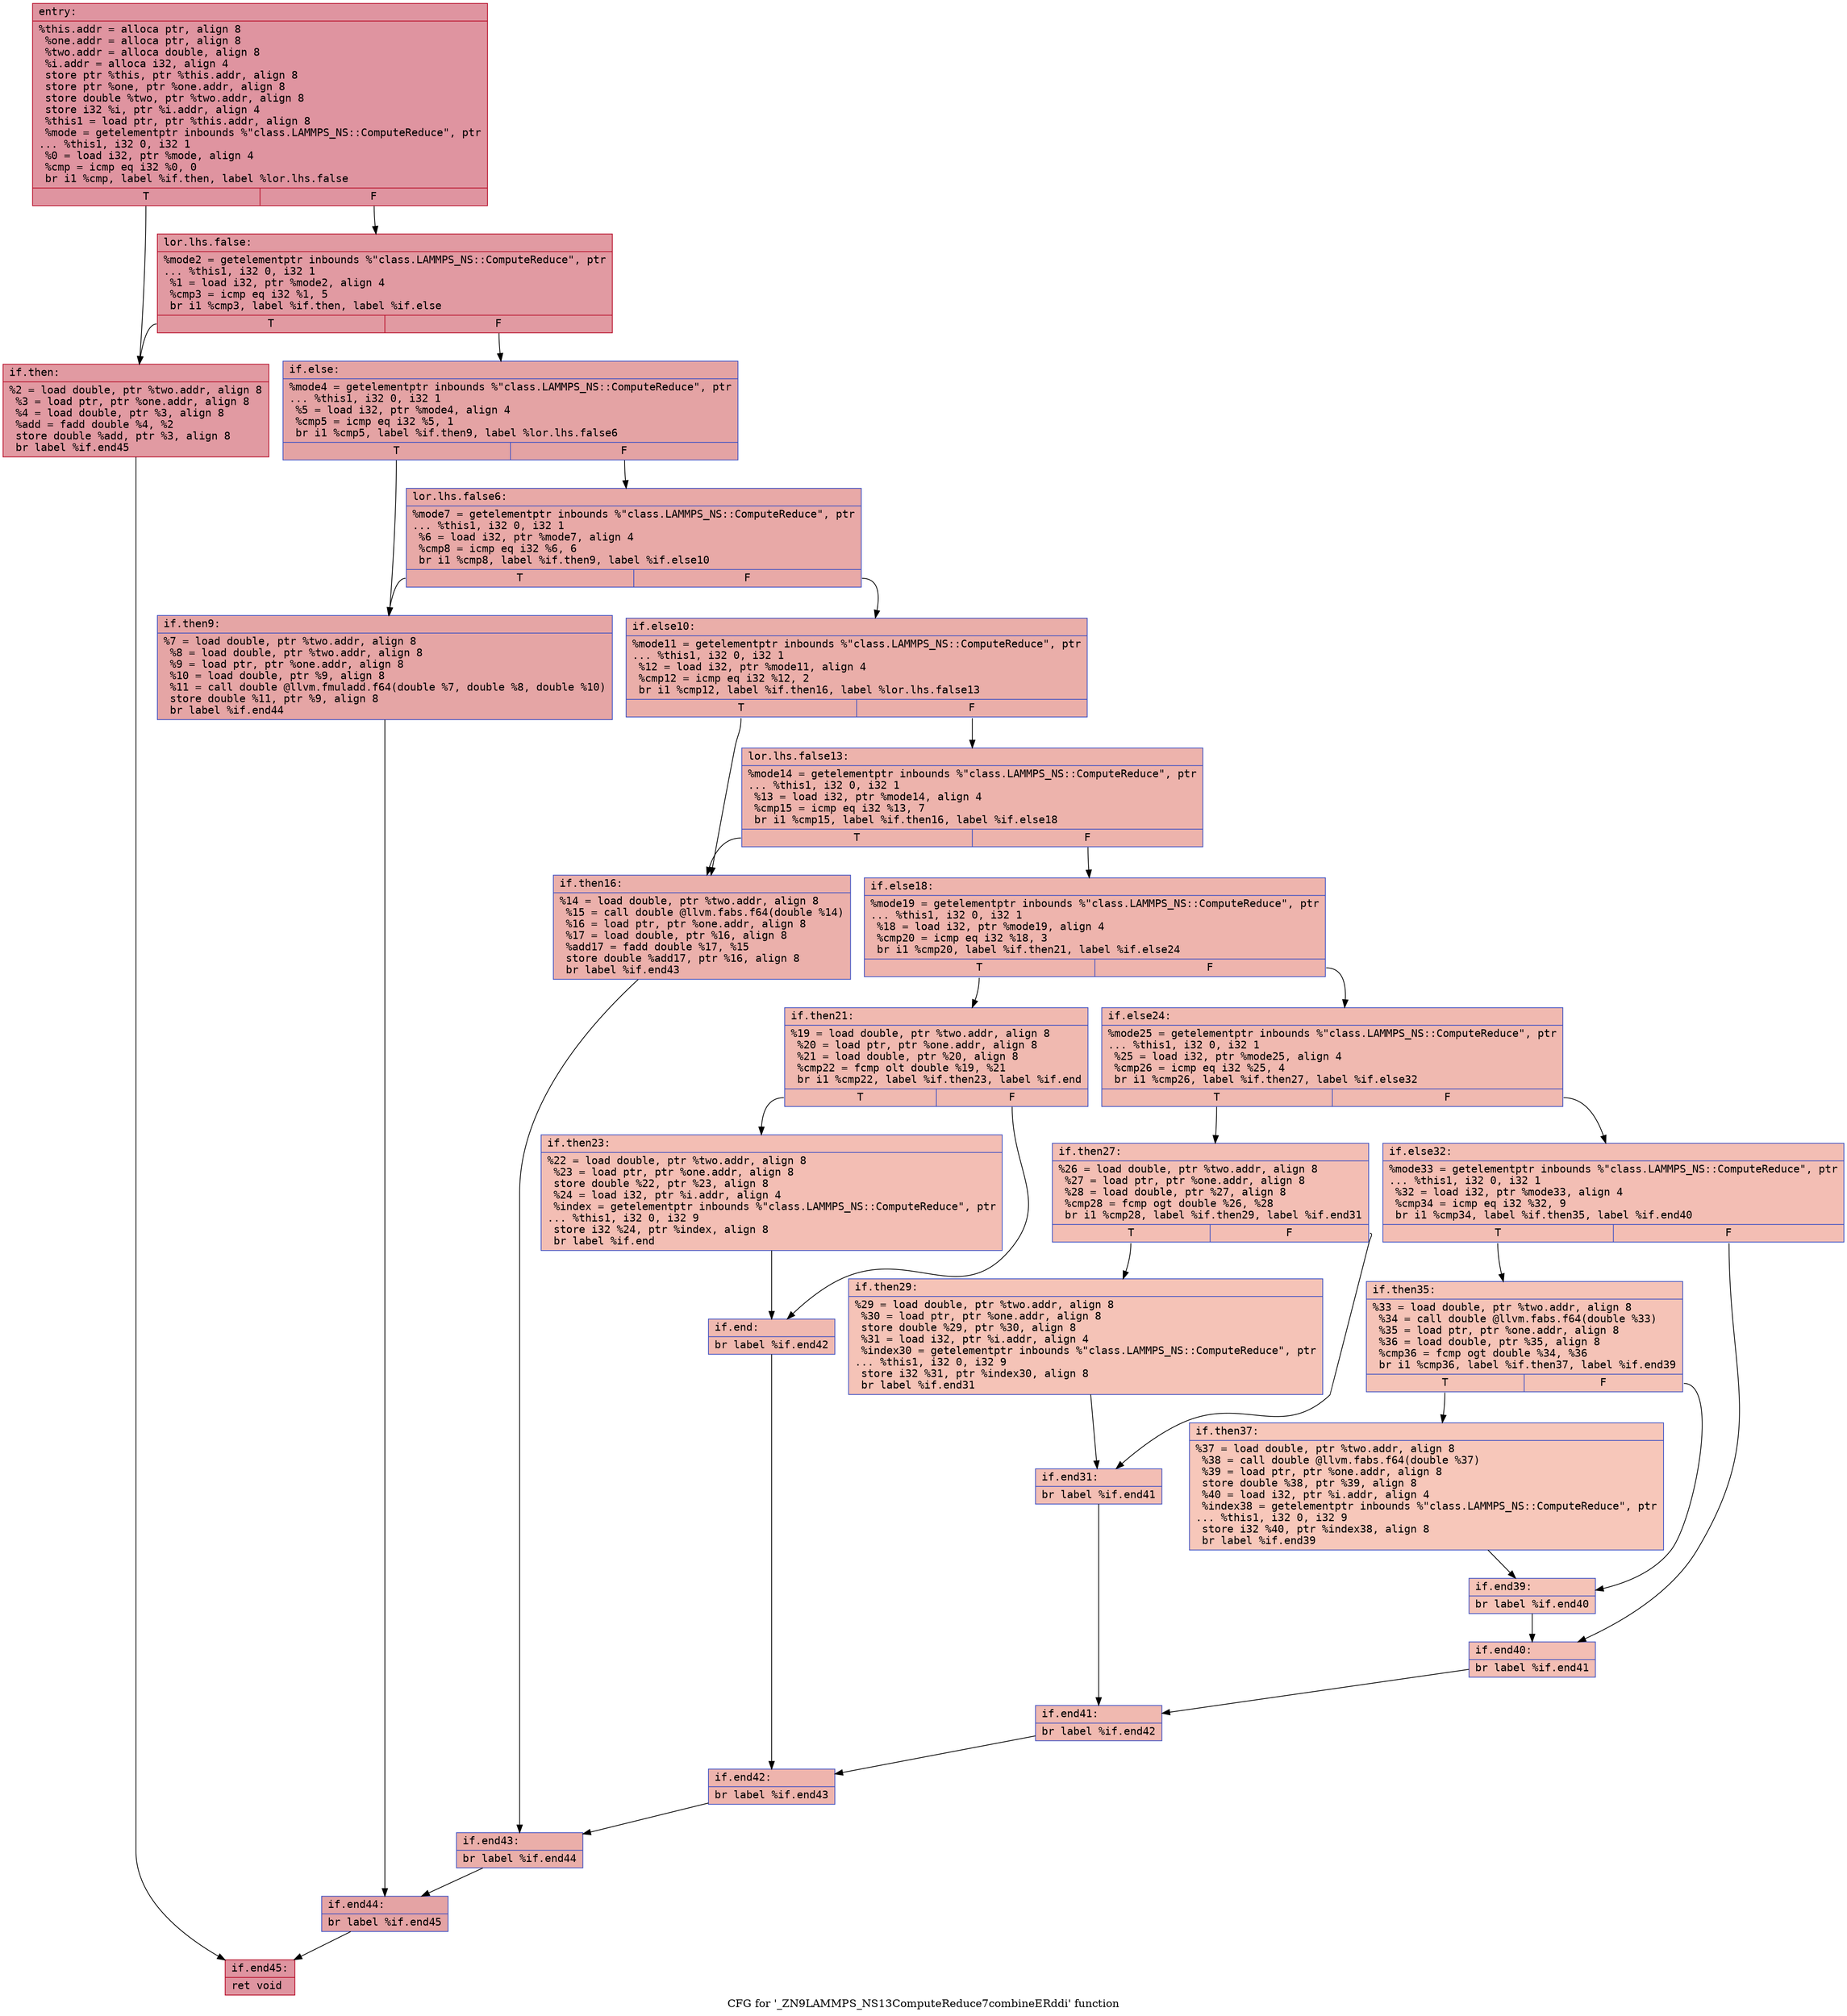 digraph "CFG for '_ZN9LAMMPS_NS13ComputeReduce7combineERddi' function" {
	label="CFG for '_ZN9LAMMPS_NS13ComputeReduce7combineERddi' function";

	Node0x559140304870 [shape=record,color="#b70d28ff", style=filled, fillcolor="#b70d2870" fontname="Courier",label="{entry:\l|  %this.addr = alloca ptr, align 8\l  %one.addr = alloca ptr, align 8\l  %two.addr = alloca double, align 8\l  %i.addr = alloca i32, align 4\l  store ptr %this, ptr %this.addr, align 8\l  store ptr %one, ptr %one.addr, align 8\l  store double %two, ptr %two.addr, align 8\l  store i32 %i, ptr %i.addr, align 4\l  %this1 = load ptr, ptr %this.addr, align 8\l  %mode = getelementptr inbounds %\"class.LAMMPS_NS::ComputeReduce\", ptr\l... %this1, i32 0, i32 1\l  %0 = load i32, ptr %mode, align 4\l  %cmp = icmp eq i32 %0, 0\l  br i1 %cmp, label %if.then, label %lor.lhs.false\l|{<s0>T|<s1>F}}"];
	Node0x559140304870:s0 -> Node0x559140304ff0[tooltip="entry -> if.then\nProbability 37.50%" ];
	Node0x559140304870:s1 -> Node0x559140305200[tooltip="entry -> lor.lhs.false\nProbability 62.50%" ];
	Node0x559140305200 [shape=record,color="#b70d28ff", style=filled, fillcolor="#bb1b2c70" fontname="Courier",label="{lor.lhs.false:\l|  %mode2 = getelementptr inbounds %\"class.LAMMPS_NS::ComputeReduce\", ptr\l... %this1, i32 0, i32 1\l  %1 = load i32, ptr %mode2, align 4\l  %cmp3 = icmp eq i32 %1, 5\l  br i1 %cmp3, label %if.then, label %if.else\l|{<s0>T|<s1>F}}"];
	Node0x559140305200:s0 -> Node0x559140304ff0[tooltip="lor.lhs.false -> if.then\nProbability 50.00%" ];
	Node0x559140305200:s1 -> Node0x559140305540[tooltip="lor.lhs.false -> if.else\nProbability 50.00%" ];
	Node0x559140304ff0 [shape=record,color="#b70d28ff", style=filled, fillcolor="#bb1b2c70" fontname="Courier",label="{if.then:\l|  %2 = load double, ptr %two.addr, align 8\l  %3 = load ptr, ptr %one.addr, align 8\l  %4 = load double, ptr %3, align 8\l  %add = fadd double %4, %2\l  store double %add, ptr %3, align 8\l  br label %if.end45\l}"];
	Node0x559140304ff0 -> Node0x559140305930[tooltip="if.then -> if.end45\nProbability 100.00%" ];
	Node0x559140305540 [shape=record,color="#3d50c3ff", style=filled, fillcolor="#c32e3170" fontname="Courier",label="{if.else:\l|  %mode4 = getelementptr inbounds %\"class.LAMMPS_NS::ComputeReduce\", ptr\l... %this1, i32 0, i32 1\l  %5 = load i32, ptr %mode4, align 4\l  %cmp5 = icmp eq i32 %5, 1\l  br i1 %cmp5, label %if.then9, label %lor.lhs.false6\l|{<s0>T|<s1>F}}"];
	Node0x559140305540:s0 -> Node0x5591403194f0[tooltip="if.else -> if.then9\nProbability 50.00%" ];
	Node0x559140305540:s1 -> Node0x559140319570[tooltip="if.else -> lor.lhs.false6\nProbability 50.00%" ];
	Node0x559140319570 [shape=record,color="#3d50c3ff", style=filled, fillcolor="#ca3b3770" fontname="Courier",label="{lor.lhs.false6:\l|  %mode7 = getelementptr inbounds %\"class.LAMMPS_NS::ComputeReduce\", ptr\l... %this1, i32 0, i32 1\l  %6 = load i32, ptr %mode7, align 4\l  %cmp8 = icmp eq i32 %6, 6\l  br i1 %cmp8, label %if.then9, label %if.else10\l|{<s0>T|<s1>F}}"];
	Node0x559140319570:s0 -> Node0x5591403194f0[tooltip="lor.lhs.false6 -> if.then9\nProbability 50.00%" ];
	Node0x559140319570:s1 -> Node0x559140305060[tooltip="lor.lhs.false6 -> if.else10\nProbability 50.00%" ];
	Node0x5591403194f0 [shape=record,color="#3d50c3ff", style=filled, fillcolor="#c5333470" fontname="Courier",label="{if.then9:\l|  %7 = load double, ptr %two.addr, align 8\l  %8 = load double, ptr %two.addr, align 8\l  %9 = load ptr, ptr %one.addr, align 8\l  %10 = load double, ptr %9, align 8\l  %11 = call double @llvm.fmuladd.f64(double %7, double %8, double %10)\l  store double %11, ptr %9, align 8\l  br label %if.end44\l}"];
	Node0x5591403194f0 -> Node0x559140319f70[tooltip="if.then9 -> if.end44\nProbability 100.00%" ];
	Node0x559140305060 [shape=record,color="#3d50c3ff", style=filled, fillcolor="#d0473d70" fontname="Courier",label="{if.else10:\l|  %mode11 = getelementptr inbounds %\"class.LAMMPS_NS::ComputeReduce\", ptr\l... %this1, i32 0, i32 1\l  %12 = load i32, ptr %mode11, align 4\l  %cmp12 = icmp eq i32 %12, 2\l  br i1 %cmp12, label %if.then16, label %lor.lhs.false13\l|{<s0>T|<s1>F}}"];
	Node0x559140305060:s0 -> Node0x55914031a220[tooltip="if.else10 -> if.then16\nProbability 50.00%" ];
	Node0x559140305060:s1 -> Node0x55914031a270[tooltip="if.else10 -> lor.lhs.false13\nProbability 50.00%" ];
	Node0x55914031a270 [shape=record,color="#3d50c3ff", style=filled, fillcolor="#d6524470" fontname="Courier",label="{lor.lhs.false13:\l|  %mode14 = getelementptr inbounds %\"class.LAMMPS_NS::ComputeReduce\", ptr\l... %this1, i32 0, i32 1\l  %13 = load i32, ptr %mode14, align 4\l  %cmp15 = icmp eq i32 %13, 7\l  br i1 %cmp15, label %if.then16, label %if.else18\l|{<s0>T|<s1>F}}"];
	Node0x55914031a270:s0 -> Node0x55914031a220[tooltip="lor.lhs.false13 -> if.then16\nProbability 50.00%" ];
	Node0x55914031a270:s1 -> Node0x55914031a5e0[tooltip="lor.lhs.false13 -> if.else18\nProbability 50.00%" ];
	Node0x55914031a220 [shape=record,color="#3d50c3ff", style=filled, fillcolor="#d24b4070" fontname="Courier",label="{if.then16:\l|  %14 = load double, ptr %two.addr, align 8\l  %15 = call double @llvm.fabs.f64(double %14)\l  %16 = load ptr, ptr %one.addr, align 8\l  %17 = load double, ptr %16, align 8\l  %add17 = fadd double %17, %15\l  store double %add17, ptr %16, align 8\l  br label %if.end43\l}"];
	Node0x55914031a220 -> Node0x55914031aaa0[tooltip="if.then16 -> if.end43\nProbability 100.00%" ];
	Node0x55914031a5e0 [shape=record,color="#3d50c3ff", style=filled, fillcolor="#d8564670" fontname="Courier",label="{if.else18:\l|  %mode19 = getelementptr inbounds %\"class.LAMMPS_NS::ComputeReduce\", ptr\l... %this1, i32 0, i32 1\l  %18 = load i32, ptr %mode19, align 4\l  %cmp20 = icmp eq i32 %18, 3\l  br i1 %cmp20, label %if.then21, label %if.else24\l|{<s0>T|<s1>F}}"];
	Node0x55914031a5e0:s0 -> Node0x55914031ada0[tooltip="if.else18 -> if.then21\nProbability 50.00%" ];
	Node0x55914031a5e0:s1 -> Node0x55914031ae20[tooltip="if.else18 -> if.else24\nProbability 50.00%" ];
	Node0x55914031ada0 [shape=record,color="#3d50c3ff", style=filled, fillcolor="#de614d70" fontname="Courier",label="{if.then21:\l|  %19 = load double, ptr %two.addr, align 8\l  %20 = load ptr, ptr %one.addr, align 8\l  %21 = load double, ptr %20, align 8\l  %cmp22 = fcmp olt double %19, %21\l  br i1 %cmp22, label %if.then23, label %if.end\l|{<s0>T|<s1>F}}"];
	Node0x55914031ada0:s0 -> Node0x55914031b180[tooltip="if.then21 -> if.then23\nProbability 50.00%" ];
	Node0x55914031ada0:s1 -> Node0x55914031b200[tooltip="if.then21 -> if.end\nProbability 50.00%" ];
	Node0x55914031b180 [shape=record,color="#3d50c3ff", style=filled, fillcolor="#e36c5570" fontname="Courier",label="{if.then23:\l|  %22 = load double, ptr %two.addr, align 8\l  %23 = load ptr, ptr %one.addr, align 8\l  store double %22, ptr %23, align 8\l  %24 = load i32, ptr %i.addr, align 4\l  %index = getelementptr inbounds %\"class.LAMMPS_NS::ComputeReduce\", ptr\l... %this1, i32 0, i32 9\l  store i32 %24, ptr %index, align 8\l  br label %if.end\l}"];
	Node0x55914031b180 -> Node0x55914031b200[tooltip="if.then23 -> if.end\nProbability 100.00%" ];
	Node0x55914031b200 [shape=record,color="#3d50c3ff", style=filled, fillcolor="#de614d70" fontname="Courier",label="{if.end:\l|  br label %if.end42\l}"];
	Node0x55914031b200 -> Node0x55914031b730[tooltip="if.end -> if.end42\nProbability 100.00%" ];
	Node0x55914031ae20 [shape=record,color="#3d50c3ff", style=filled, fillcolor="#de614d70" fontname="Courier",label="{if.else24:\l|  %mode25 = getelementptr inbounds %\"class.LAMMPS_NS::ComputeReduce\", ptr\l... %this1, i32 0, i32 1\l  %25 = load i32, ptr %mode25, align 4\l  %cmp26 = icmp eq i32 %25, 4\l  br i1 %cmp26, label %if.then27, label %if.else32\l|{<s0>T|<s1>F}}"];
	Node0x55914031ae20:s0 -> Node0x55914031ba30[tooltip="if.else24 -> if.then27\nProbability 50.00%" ];
	Node0x55914031ae20:s1 -> Node0x55914031bab0[tooltip="if.else24 -> if.else32\nProbability 50.00%" ];
	Node0x55914031ba30 [shape=record,color="#3d50c3ff", style=filled, fillcolor="#e36c5570" fontname="Courier",label="{if.then27:\l|  %26 = load double, ptr %two.addr, align 8\l  %27 = load ptr, ptr %one.addr, align 8\l  %28 = load double, ptr %27, align 8\l  %cmp28 = fcmp ogt double %26, %28\l  br i1 %cmp28, label %if.then29, label %if.end31\l|{<s0>T|<s1>F}}"];
	Node0x55914031ba30:s0 -> Node0x55914031c150[tooltip="if.then27 -> if.then29\nProbability 50.00%" ];
	Node0x55914031ba30:s1 -> Node0x55914031c1a0[tooltip="if.then27 -> if.end31\nProbability 50.00%" ];
	Node0x55914031c150 [shape=record,color="#3d50c3ff", style=filled, fillcolor="#e8765c70" fontname="Courier",label="{if.then29:\l|  %29 = load double, ptr %two.addr, align 8\l  %30 = load ptr, ptr %one.addr, align 8\l  store double %29, ptr %30, align 8\l  %31 = load i32, ptr %i.addr, align 4\l  %index30 = getelementptr inbounds %\"class.LAMMPS_NS::ComputeReduce\", ptr\l... %this1, i32 0, i32 9\l  store i32 %31, ptr %index30, align 8\l  br label %if.end31\l}"];
	Node0x55914031c150 -> Node0x55914031c1a0[tooltip="if.then29 -> if.end31\nProbability 100.00%" ];
	Node0x55914031c1a0 [shape=record,color="#3d50c3ff", style=filled, fillcolor="#e36c5570" fontname="Courier",label="{if.end31:\l|  br label %if.end41\l}"];
	Node0x55914031c1a0 -> Node0x55914031c6e0[tooltip="if.end31 -> if.end41\nProbability 100.00%" ];
	Node0x55914031bab0 [shape=record,color="#3d50c3ff", style=filled, fillcolor="#e36c5570" fontname="Courier",label="{if.else32:\l|  %mode33 = getelementptr inbounds %\"class.LAMMPS_NS::ComputeReduce\", ptr\l... %this1, i32 0, i32 1\l  %32 = load i32, ptr %mode33, align 4\l  %cmp34 = icmp eq i32 %32, 9\l  br i1 %cmp34, label %if.then35, label %if.end40\l|{<s0>T|<s1>F}}"];
	Node0x55914031bab0:s0 -> Node0x55914031c9e0[tooltip="if.else32 -> if.then35\nProbability 50.00%" ];
	Node0x55914031bab0:s1 -> Node0x55914031ca60[tooltip="if.else32 -> if.end40\nProbability 50.00%" ];
	Node0x55914031c9e0 [shape=record,color="#3d50c3ff", style=filled, fillcolor="#e8765c70" fontname="Courier",label="{if.then35:\l|  %33 = load double, ptr %two.addr, align 8\l  %34 = call double @llvm.fabs.f64(double %33)\l  %35 = load ptr, ptr %one.addr, align 8\l  %36 = load double, ptr %35, align 8\l  %cmp36 = fcmp ogt double %34, %36\l  br i1 %cmp36, label %if.then37, label %if.end39\l|{<s0>T|<s1>F}}"];
	Node0x55914031c9e0:s0 -> Node0x55914031ceb0[tooltip="if.then35 -> if.then37\nProbability 50.00%" ];
	Node0x55914031c9e0:s1 -> Node0x55914031cf30[tooltip="if.then35 -> if.end39\nProbability 50.00%" ];
	Node0x55914031ceb0 [shape=record,color="#3d50c3ff", style=filled, fillcolor="#ec7f6370" fontname="Courier",label="{if.then37:\l|  %37 = load double, ptr %two.addr, align 8\l  %38 = call double @llvm.fabs.f64(double %37)\l  %39 = load ptr, ptr %one.addr, align 8\l  store double %38, ptr %39, align 8\l  %40 = load i32, ptr %i.addr, align 4\l  %index38 = getelementptr inbounds %\"class.LAMMPS_NS::ComputeReduce\", ptr\l... %this1, i32 0, i32 9\l  store i32 %40, ptr %index38, align 8\l  br label %if.end39\l}"];
	Node0x55914031ceb0 -> Node0x55914031cf30[tooltip="if.then37 -> if.end39\nProbability 100.00%" ];
	Node0x55914031cf30 [shape=record,color="#3d50c3ff", style=filled, fillcolor="#e8765c70" fontname="Courier",label="{if.end39:\l|  br label %if.end40\l}"];
	Node0x55914031cf30 -> Node0x55914031ca60[tooltip="if.end39 -> if.end40\nProbability 100.00%" ];
	Node0x55914031ca60 [shape=record,color="#3d50c3ff", style=filled, fillcolor="#e36c5570" fontname="Courier",label="{if.end40:\l|  br label %if.end41\l}"];
	Node0x55914031ca60 -> Node0x55914031c6e0[tooltip="if.end40 -> if.end41\nProbability 100.00%" ];
	Node0x55914031c6e0 [shape=record,color="#3d50c3ff", style=filled, fillcolor="#de614d70" fontname="Courier",label="{if.end41:\l|  br label %if.end42\l}"];
	Node0x55914031c6e0 -> Node0x55914031b730[tooltip="if.end41 -> if.end42\nProbability 100.00%" ];
	Node0x55914031b730 [shape=record,color="#3d50c3ff", style=filled, fillcolor="#d8564670" fontname="Courier",label="{if.end42:\l|  br label %if.end43\l}"];
	Node0x55914031b730 -> Node0x55914031aaa0[tooltip="if.end42 -> if.end43\nProbability 100.00%" ];
	Node0x55914031aaa0 [shape=record,color="#3d50c3ff", style=filled, fillcolor="#d0473d70" fontname="Courier",label="{if.end43:\l|  br label %if.end44\l}"];
	Node0x55914031aaa0 -> Node0x559140319f70[tooltip="if.end43 -> if.end44\nProbability 100.00%" ];
	Node0x559140319f70 [shape=record,color="#3d50c3ff", style=filled, fillcolor="#c32e3170" fontname="Courier",label="{if.end44:\l|  br label %if.end45\l}"];
	Node0x559140319f70 -> Node0x559140305930[tooltip="if.end44 -> if.end45\nProbability 100.00%" ];
	Node0x559140305930 [shape=record,color="#b70d28ff", style=filled, fillcolor="#b70d2870" fontname="Courier",label="{if.end45:\l|  ret void\l}"];
}
